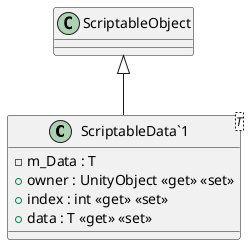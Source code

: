@startuml
class "ScriptableData`1"<T> {
    - m_Data : T
    + owner : UnityObject <<get>> <<set>>
    + index : int <<get>> <<set>>
    + data : T <<get>> <<set>>
}
ScriptableObject <|-- "ScriptableData`1"
@enduml
